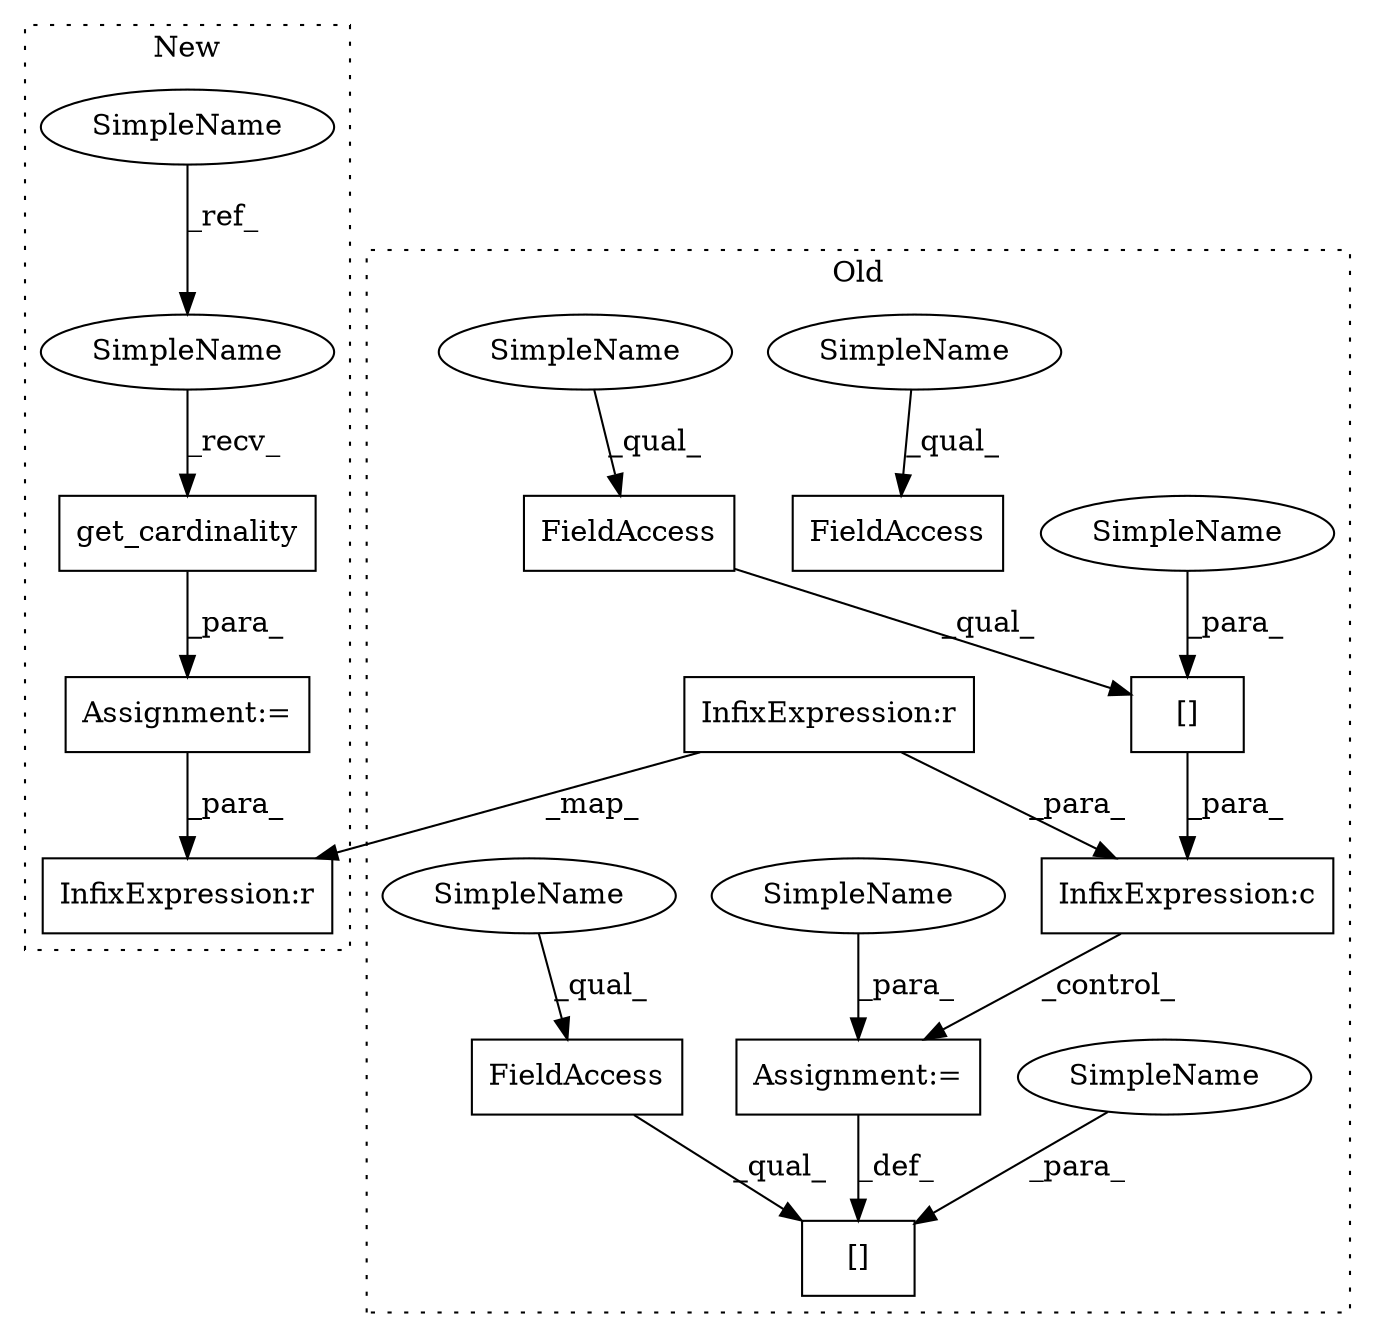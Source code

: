 digraph G {
subgraph cluster0 {
1 [label="[]" a="2" s="3505,3532" l="19,1" shape="box"];
3 [label="FieldAccess" a="22" s="3505" l="18" shape="box"];
5 [label="InfixExpression:c" a="27" s="3533" l="4" shape="box"];
6 [label="InfixExpression:r" a="27" s="3566" l="4" shape="box"];
9 [label="FieldAccess" a="22" s="3716" l="18" shape="box"];
10 [label="[]" a="2" s="3716,3743" l="19,1" shape="box"];
11 [label="FieldAccess" a="22" s="3538" l="18" shape="box"];
12 [label="Assignment:=" a="7" s="3744" l="1" shape="box"];
14 [label="SimpleName" a="42" s="3524" l="8" shape="ellipse"];
15 [label="SimpleName" a="42" s="3735" l="8" shape="ellipse"];
16 [label="SimpleName" a="42" s="3745" l="11" shape="ellipse"];
17 [label="SimpleName" a="42" s="3716" l="4" shape="ellipse"];
18 [label="SimpleName" a="42" s="3538" l="4" shape="ellipse"];
19 [label="SimpleName" a="42" s="3505" l="4" shape="ellipse"];
label = "Old";
style="dotted";
}
subgraph cluster1 {
2 [label="get_cardinality" a="32" s="3765" l="17" shape="box"];
4 [label="Assignment:=" a="7" s="3759" l="1" shape="box"];
7 [label="InfixExpression:r" a="27" s="4047" l="4" shape="box"];
8 [label="SimpleName" a="42" s="3276" l="4" shape="ellipse"];
13 [label="SimpleName" a="42" s="3760" l="4" shape="ellipse"];
label = "New";
style="dotted";
}
1 -> 5 [label="_para_"];
2 -> 4 [label="_para_"];
3 -> 1 [label="_qual_"];
4 -> 7 [label="_para_"];
5 -> 12 [label="_control_"];
6 -> 5 [label="_para_"];
6 -> 7 [label="_map_"];
8 -> 13 [label="_ref_"];
9 -> 10 [label="_qual_"];
12 -> 10 [label="_def_"];
13 -> 2 [label="_recv_"];
14 -> 1 [label="_para_"];
15 -> 10 [label="_para_"];
16 -> 12 [label="_para_"];
17 -> 9 [label="_qual_"];
18 -> 11 [label="_qual_"];
19 -> 3 [label="_qual_"];
}